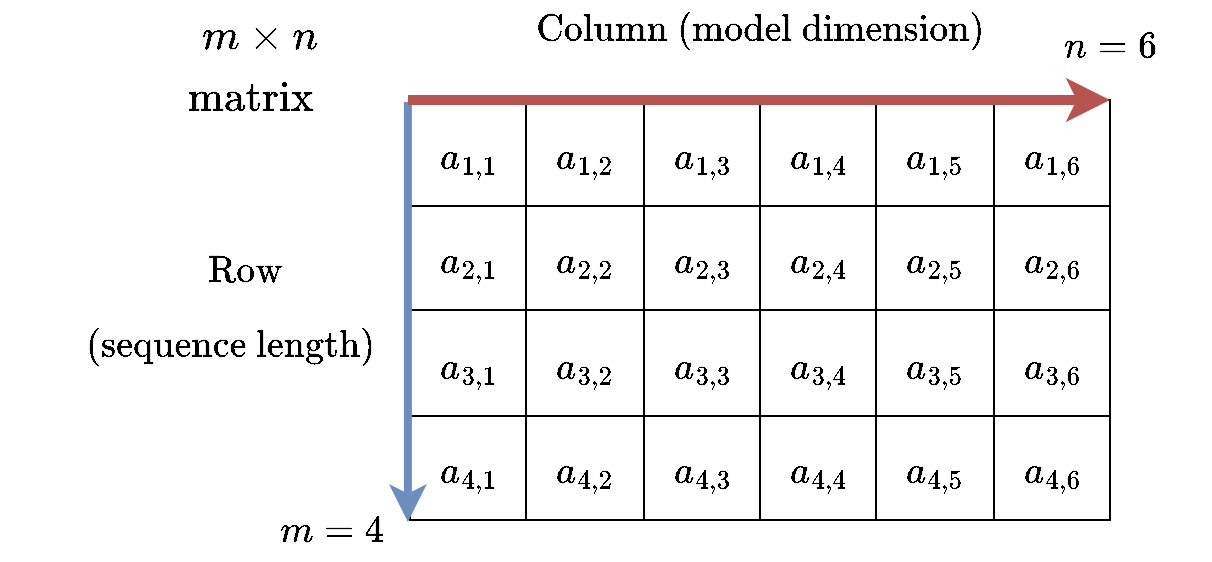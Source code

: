<mxfile version="24.4.0" type="github">
  <diagram name="Page-1" id="wGf5R7sx8XBUqBo0aK0b">
    <mxGraphModel dx="1509" dy="756" grid="1" gridSize="10" guides="1" tooltips="1" connect="1" arrows="1" fold="1" page="1" pageScale="1" pageWidth="850" pageHeight="1100" math="1" shadow="0">
      <root>
        <mxCell id="0" />
        <mxCell id="1" parent="0" />
        <mxCell id="F3wyyiee0PLoBlBI_Hny-25" value="" style="shape=table;startSize=0;container=1;collapsible=0;childLayout=tableLayout;rounded=1;fontSize=16;" parent="1" vertex="1">
          <mxGeometry x="270" y="440" width="350" height="210" as="geometry" />
        </mxCell>
        <mxCell id="F3wyyiee0PLoBlBI_Hny-26" value="" style="shape=tableRow;horizontal=0;startSize=0;swimlaneHead=0;swimlaneBody=0;strokeColor=inherit;top=0;left=0;bottom=0;right=0;collapsible=0;dropTarget=0;fillColor=none;points=[[0,0.5],[1,0.5]];portConstraint=eastwest;fontSize=17;" parent="F3wyyiee0PLoBlBI_Hny-25" vertex="1">
          <mxGeometry width="350" height="53" as="geometry" />
        </mxCell>
        <mxCell id="F3wyyiee0PLoBlBI_Hny-27" value="$$a_{1,1}$$" style="shape=partialRectangle;html=1;whiteSpace=wrap;connectable=0;strokeColor=inherit;overflow=hidden;fillColor=none;top=0;left=0;bottom=0;right=0;pointerEvents=1;fontSize=16;" parent="F3wyyiee0PLoBlBI_Hny-26" vertex="1">
          <mxGeometry width="58" height="53" as="geometry">
            <mxRectangle width="58" height="53" as="alternateBounds" />
          </mxGeometry>
        </mxCell>
        <mxCell id="F3wyyiee0PLoBlBI_Hny-28" value="$$a_{1,2}$$" style="shape=partialRectangle;html=1;whiteSpace=wrap;connectable=0;strokeColor=inherit;overflow=hidden;fillColor=none;top=0;left=0;bottom=0;right=0;pointerEvents=1;fontSize=16;" parent="F3wyyiee0PLoBlBI_Hny-26" vertex="1">
          <mxGeometry x="58" width="59" height="53" as="geometry">
            <mxRectangle width="59" height="53" as="alternateBounds" />
          </mxGeometry>
        </mxCell>
        <mxCell id="F3wyyiee0PLoBlBI_Hny-29" value="$$a_{1,3}$$" style="shape=partialRectangle;html=1;whiteSpace=wrap;connectable=0;strokeColor=inherit;overflow=hidden;fillColor=none;top=0;left=0;bottom=0;right=0;pointerEvents=1;fontSize=16;" parent="F3wyyiee0PLoBlBI_Hny-26" vertex="1">
          <mxGeometry x="117" width="58" height="53" as="geometry">
            <mxRectangle width="58" height="53" as="alternateBounds" />
          </mxGeometry>
        </mxCell>
        <mxCell id="F3wyyiee0PLoBlBI_Hny-30" value="$$a_{1,4}$$" style="shape=partialRectangle;html=1;whiteSpace=wrap;connectable=0;strokeColor=inherit;overflow=hidden;fillColor=none;top=0;left=0;bottom=0;right=0;pointerEvents=1;fontSize=16;" parent="F3wyyiee0PLoBlBI_Hny-26" vertex="1">
          <mxGeometry x="175" width="58" height="53" as="geometry">
            <mxRectangle width="58" height="53" as="alternateBounds" />
          </mxGeometry>
        </mxCell>
        <mxCell id="F3wyyiee0PLoBlBI_Hny-31" value="$$a_{1,5}$$" style="shape=partialRectangle;html=1;whiteSpace=wrap;connectable=0;strokeColor=inherit;overflow=hidden;fillColor=none;top=0;left=0;bottom=0;right=0;pointerEvents=1;fontSize=16;" parent="F3wyyiee0PLoBlBI_Hny-26" vertex="1">
          <mxGeometry x="233" width="59" height="53" as="geometry">
            <mxRectangle width="59" height="53" as="alternateBounds" />
          </mxGeometry>
        </mxCell>
        <mxCell id="F3wyyiee0PLoBlBI_Hny-32" value="$$a_{1,6}$$" style="shape=partialRectangle;html=1;whiteSpace=wrap;connectable=0;strokeColor=inherit;overflow=hidden;fillColor=none;top=0;left=0;bottom=0;right=0;pointerEvents=1;fontSize=16;" parent="F3wyyiee0PLoBlBI_Hny-26" vertex="1">
          <mxGeometry x="292" width="58" height="53" as="geometry">
            <mxRectangle width="58" height="53" as="alternateBounds" />
          </mxGeometry>
        </mxCell>
        <mxCell id="F3wyyiee0PLoBlBI_Hny-33" value="" style="shape=tableRow;horizontal=0;startSize=0;swimlaneHead=0;swimlaneBody=0;strokeColor=inherit;top=0;left=0;bottom=0;right=0;collapsible=0;dropTarget=0;fillColor=none;points=[[0,0.5],[1,0.5]];portConstraint=eastwest;" parent="F3wyyiee0PLoBlBI_Hny-25" vertex="1">
          <mxGeometry y="53" width="350" height="52" as="geometry" />
        </mxCell>
        <mxCell id="F3wyyiee0PLoBlBI_Hny-34" value="$$a_{2,1}$$" style="shape=partialRectangle;html=1;whiteSpace=wrap;connectable=0;strokeColor=inherit;overflow=hidden;fillColor=none;top=0;left=0;bottom=0;right=0;pointerEvents=1;fontSize=16;" parent="F3wyyiee0PLoBlBI_Hny-33" vertex="1">
          <mxGeometry width="58" height="52" as="geometry">
            <mxRectangle width="58" height="52" as="alternateBounds" />
          </mxGeometry>
        </mxCell>
        <mxCell id="F3wyyiee0PLoBlBI_Hny-35" value="$$a_{2,2}$$" style="shape=partialRectangle;html=1;whiteSpace=wrap;connectable=0;strokeColor=inherit;overflow=hidden;fillColor=none;top=0;left=0;bottom=0;right=0;pointerEvents=1;fontSize=16;" parent="F3wyyiee0PLoBlBI_Hny-33" vertex="1">
          <mxGeometry x="58" width="59" height="52" as="geometry">
            <mxRectangle width="59" height="52" as="alternateBounds" />
          </mxGeometry>
        </mxCell>
        <mxCell id="F3wyyiee0PLoBlBI_Hny-36" value="$$a_{2,3}$$" style="shape=partialRectangle;html=1;whiteSpace=wrap;connectable=0;strokeColor=inherit;overflow=hidden;fillColor=none;top=0;left=0;bottom=0;right=0;pointerEvents=1;fontSize=16;" parent="F3wyyiee0PLoBlBI_Hny-33" vertex="1">
          <mxGeometry x="117" width="58" height="52" as="geometry">
            <mxRectangle width="58" height="52" as="alternateBounds" />
          </mxGeometry>
        </mxCell>
        <mxCell id="F3wyyiee0PLoBlBI_Hny-37" value="$$a_{2,4}$$" style="shape=partialRectangle;html=1;whiteSpace=wrap;connectable=0;strokeColor=inherit;overflow=hidden;fillColor=none;top=0;left=0;bottom=0;right=0;pointerEvents=1;fontSize=16;" parent="F3wyyiee0PLoBlBI_Hny-33" vertex="1">
          <mxGeometry x="175" width="58" height="52" as="geometry">
            <mxRectangle width="58" height="52" as="alternateBounds" />
          </mxGeometry>
        </mxCell>
        <mxCell id="F3wyyiee0PLoBlBI_Hny-38" value="$$a_{2,5}$$" style="shape=partialRectangle;html=1;whiteSpace=wrap;connectable=0;strokeColor=inherit;overflow=hidden;fillColor=none;top=0;left=0;bottom=0;right=0;pointerEvents=1;fontSize=16;" parent="F3wyyiee0PLoBlBI_Hny-33" vertex="1">
          <mxGeometry x="233" width="59" height="52" as="geometry">
            <mxRectangle width="59" height="52" as="alternateBounds" />
          </mxGeometry>
        </mxCell>
        <mxCell id="F3wyyiee0PLoBlBI_Hny-39" value="$$a_{2,6}$$" style="shape=partialRectangle;html=1;whiteSpace=wrap;connectable=0;strokeColor=inherit;overflow=hidden;fillColor=none;top=0;left=0;bottom=0;right=0;pointerEvents=1;fontSize=16;" parent="F3wyyiee0PLoBlBI_Hny-33" vertex="1">
          <mxGeometry x="292" width="58" height="52" as="geometry">
            <mxRectangle width="58" height="52" as="alternateBounds" />
          </mxGeometry>
        </mxCell>
        <mxCell id="F3wyyiee0PLoBlBI_Hny-40" value="" style="shape=tableRow;horizontal=0;startSize=0;swimlaneHead=0;swimlaneBody=0;strokeColor=inherit;top=0;left=0;bottom=0;right=0;collapsible=0;dropTarget=0;fillColor=none;points=[[0,0.5],[1,0.5]];portConstraint=eastwest;" parent="F3wyyiee0PLoBlBI_Hny-25" vertex="1">
          <mxGeometry y="105" width="350" height="53" as="geometry" />
        </mxCell>
        <mxCell id="F3wyyiee0PLoBlBI_Hny-41" value="$$a_{3,1}$$" style="shape=partialRectangle;html=1;whiteSpace=wrap;connectable=0;strokeColor=inherit;overflow=hidden;fillColor=none;top=0;left=0;bottom=0;right=0;pointerEvents=1;fontSize=16;" parent="F3wyyiee0PLoBlBI_Hny-40" vertex="1">
          <mxGeometry width="58" height="53" as="geometry">
            <mxRectangle width="58" height="53" as="alternateBounds" />
          </mxGeometry>
        </mxCell>
        <mxCell id="F3wyyiee0PLoBlBI_Hny-42" value="$$a_{3,2}$$" style="shape=partialRectangle;html=1;whiteSpace=wrap;connectable=0;strokeColor=inherit;overflow=hidden;fillColor=none;top=0;left=0;bottom=0;right=0;pointerEvents=1;fontSize=16;" parent="F3wyyiee0PLoBlBI_Hny-40" vertex="1">
          <mxGeometry x="58" width="59" height="53" as="geometry">
            <mxRectangle width="59" height="53" as="alternateBounds" />
          </mxGeometry>
        </mxCell>
        <mxCell id="F3wyyiee0PLoBlBI_Hny-43" value="$$a_{3,3}$$" style="shape=partialRectangle;html=1;whiteSpace=wrap;connectable=0;strokeColor=inherit;overflow=hidden;fillColor=none;top=0;left=0;bottom=0;right=0;pointerEvents=1;fontSize=16;" parent="F3wyyiee0PLoBlBI_Hny-40" vertex="1">
          <mxGeometry x="117" width="58" height="53" as="geometry">
            <mxRectangle width="58" height="53" as="alternateBounds" />
          </mxGeometry>
        </mxCell>
        <mxCell id="F3wyyiee0PLoBlBI_Hny-44" value="$$a_{3,4}$$" style="shape=partialRectangle;html=1;whiteSpace=wrap;connectable=0;strokeColor=inherit;overflow=hidden;fillColor=none;top=0;left=0;bottom=0;right=0;pointerEvents=1;fontSize=16;" parent="F3wyyiee0PLoBlBI_Hny-40" vertex="1">
          <mxGeometry x="175" width="58" height="53" as="geometry">
            <mxRectangle width="58" height="53" as="alternateBounds" />
          </mxGeometry>
        </mxCell>
        <mxCell id="F3wyyiee0PLoBlBI_Hny-45" value="$$a_{3,5}$$" style="shape=partialRectangle;html=1;whiteSpace=wrap;connectable=0;strokeColor=inherit;overflow=hidden;fillColor=none;top=0;left=0;bottom=0;right=0;pointerEvents=1;fontSize=16;" parent="F3wyyiee0PLoBlBI_Hny-40" vertex="1">
          <mxGeometry x="233" width="59" height="53" as="geometry">
            <mxRectangle width="59" height="53" as="alternateBounds" />
          </mxGeometry>
        </mxCell>
        <mxCell id="F3wyyiee0PLoBlBI_Hny-46" value="$$a_{3,6}$$" style="shape=partialRectangle;html=1;whiteSpace=wrap;connectable=0;strokeColor=inherit;overflow=hidden;fillColor=none;top=0;left=0;bottom=0;right=0;pointerEvents=1;fontSize=16;" parent="F3wyyiee0PLoBlBI_Hny-40" vertex="1">
          <mxGeometry x="292" width="58" height="53" as="geometry">
            <mxRectangle width="58" height="53" as="alternateBounds" />
          </mxGeometry>
        </mxCell>
        <mxCell id="F3wyyiee0PLoBlBI_Hny-47" value="" style="shape=tableRow;horizontal=0;startSize=0;swimlaneHead=0;swimlaneBody=0;strokeColor=inherit;top=0;left=0;bottom=0;right=0;collapsible=0;dropTarget=0;fillColor=none;points=[[0,0.5],[1,0.5]];portConstraint=eastwest;" parent="F3wyyiee0PLoBlBI_Hny-25" vertex="1">
          <mxGeometry y="158" width="350" height="52" as="geometry" />
        </mxCell>
        <mxCell id="F3wyyiee0PLoBlBI_Hny-48" value="$$a_{4,1}$$" style="shape=partialRectangle;html=1;whiteSpace=wrap;connectable=0;strokeColor=inherit;overflow=hidden;fillColor=none;top=0;left=0;bottom=0;right=0;pointerEvents=1;fontSize=16;" parent="F3wyyiee0PLoBlBI_Hny-47" vertex="1">
          <mxGeometry width="58" height="52" as="geometry">
            <mxRectangle width="58" height="52" as="alternateBounds" />
          </mxGeometry>
        </mxCell>
        <mxCell id="F3wyyiee0PLoBlBI_Hny-49" value="$$a_{4,2}$$" style="shape=partialRectangle;html=1;whiteSpace=wrap;connectable=0;strokeColor=inherit;overflow=hidden;fillColor=none;top=0;left=0;bottom=0;right=0;pointerEvents=1;fontSize=16;" parent="F3wyyiee0PLoBlBI_Hny-47" vertex="1">
          <mxGeometry x="58" width="59" height="52" as="geometry">
            <mxRectangle width="59" height="52" as="alternateBounds" />
          </mxGeometry>
        </mxCell>
        <mxCell id="F3wyyiee0PLoBlBI_Hny-50" value="$$a_{4,3}$$" style="shape=partialRectangle;html=1;whiteSpace=wrap;connectable=0;strokeColor=inherit;overflow=hidden;fillColor=none;top=0;left=0;bottom=0;right=0;pointerEvents=1;fontSize=16;" parent="F3wyyiee0PLoBlBI_Hny-47" vertex="1">
          <mxGeometry x="117" width="58" height="52" as="geometry">
            <mxRectangle width="58" height="52" as="alternateBounds" />
          </mxGeometry>
        </mxCell>
        <mxCell id="F3wyyiee0PLoBlBI_Hny-51" value="$$a_{4,4}$$" style="shape=partialRectangle;html=1;whiteSpace=wrap;connectable=0;strokeColor=inherit;overflow=hidden;fillColor=none;top=0;left=0;bottom=0;right=0;pointerEvents=1;fontSize=16;" parent="F3wyyiee0PLoBlBI_Hny-47" vertex="1">
          <mxGeometry x="175" width="58" height="52" as="geometry">
            <mxRectangle width="58" height="52" as="alternateBounds" />
          </mxGeometry>
        </mxCell>
        <mxCell id="F3wyyiee0PLoBlBI_Hny-52" value="$$a_{4,5}$$" style="shape=partialRectangle;html=1;whiteSpace=wrap;connectable=0;strokeColor=inherit;overflow=hidden;fillColor=none;top=0;left=0;bottom=0;right=0;pointerEvents=1;fontSize=16;" parent="F3wyyiee0PLoBlBI_Hny-47" vertex="1">
          <mxGeometry x="233" width="59" height="52" as="geometry">
            <mxRectangle width="59" height="52" as="alternateBounds" />
          </mxGeometry>
        </mxCell>
        <mxCell id="F3wyyiee0PLoBlBI_Hny-53" value="$$a_{4,6}$$" style="shape=partialRectangle;html=1;whiteSpace=wrap;connectable=0;strokeColor=inherit;overflow=hidden;fillColor=none;top=0;left=0;bottom=0;right=0;pointerEvents=1;fontSize=16;" parent="F3wyyiee0PLoBlBI_Hny-47" vertex="1">
          <mxGeometry x="292" width="58" height="52" as="geometry">
            <mxRectangle width="58" height="52" as="alternateBounds" />
          </mxGeometry>
        </mxCell>
        <mxCell id="1sqNqoG4s8r2B1xqitDS-2" value="" style="endArrow=classic;html=1;rounded=0;exitX=-0.003;exitY=0.019;exitDx=0;exitDy=0;exitPerimeter=0;entryX=-0.003;entryY=1.019;entryDx=0;entryDy=0;entryPerimeter=0;fillColor=#dae8fc;strokeColor=#6c8ebf;strokeWidth=4;" edge="1" parent="F3wyyiee0PLoBlBI_Hny-25" source="F3wyyiee0PLoBlBI_Hny-26" target="F3wyyiee0PLoBlBI_Hny-47">
          <mxGeometry width="50" height="50" relative="1" as="geometry">
            <mxPoint x="10" y="70" as="sourcePoint" />
            <mxPoint x="60" y="20" as="targetPoint" />
          </mxGeometry>
        </mxCell>
        <mxCell id="1sqNqoG4s8r2B1xqitDS-3" value="" style="endArrow=classic;html=1;rounded=0;strokeWidth=5;fillColor=#f8cecc;strokeColor=#b85450;" edge="1" parent="F3wyyiee0PLoBlBI_Hny-25">
          <mxGeometry width="50" height="50" relative="1" as="geometry">
            <mxPoint x="-1" as="sourcePoint" />
            <mxPoint x="350" as="targetPoint" />
          </mxGeometry>
        </mxCell>
        <mxCell id="1sqNqoG4s8r2B1xqitDS-4" value="$$\text{Column (model dimension)} $$" style="text;html=1;align=center;verticalAlign=middle;resizable=0;points=[];autosize=1;strokeColor=none;fillColor=none;fontSize=16;" vertex="1" parent="1">
          <mxGeometry x="300" y="390" width="290" height="30" as="geometry" />
        </mxCell>
        <mxCell id="1sqNqoG4s8r2B1xqitDS-6" value="$$\text{Row }$$" style="text;html=1;align=center;verticalAlign=middle;resizable=0;points=[];autosize=1;strokeColor=none;fillColor=none;fontSize=16;" vertex="1" parent="1">
          <mxGeometry x="120" y="510" width="140" height="30" as="geometry" />
        </mxCell>
        <mxCell id="1sqNqoG4s8r2B1xqitDS-7" value="$$m = 4$$" style="text;html=1;align=center;verticalAlign=middle;resizable=0;points=[];autosize=1;strokeColor=none;fillColor=none;fontSize=16;" vertex="1" parent="1">
          <mxGeometry x="180" y="640" width="100" height="30" as="geometry" />
        </mxCell>
        <mxCell id="1sqNqoG4s8r2B1xqitDS-8" value="$$n = 6$$" style="text;html=1;align=center;verticalAlign=middle;resizable=0;points=[];autosize=1;strokeColor=none;fillColor=none;fontSize=16;" vertex="1" parent="1">
          <mxGeometry x="570" y="398" width="100" height="30" as="geometry" />
        </mxCell>
        <mxCell id="1sqNqoG4s8r2B1xqitDS-9" value="&lt;div&gt;$$m \times n $$ &lt;br&gt;&lt;/div&gt;" style="text;html=1;align=center;verticalAlign=middle;resizable=0;points=[];autosize=1;strokeColor=none;fillColor=none;fontSize=18;" vertex="1" parent="1">
          <mxGeometry x="120" y="400" width="150" height="40" as="geometry" />
        </mxCell>
        <mxCell id="1sqNqoG4s8r2B1xqitDS-11" value="$$\text{matrix}$$" style="text;html=1;align=center;verticalAlign=middle;resizable=0;points=[];autosize=1;strokeColor=none;fillColor=none;fontSize=18;" vertex="1" parent="1">
          <mxGeometry x="110" y="420" width="160" height="40" as="geometry" />
        </mxCell>
        <mxCell id="1sqNqoG4s8r2B1xqitDS-12" value="&lt;div style=&quot;font-size: 16px;&quot;&gt;$$\text{(sequence length)}$$&lt;/div&gt;" style="text;html=1;align=center;verticalAlign=middle;resizable=0;points=[];autosize=1;strokeColor=none;fillColor=none;fontSize=16;" vertex="1" parent="1">
          <mxGeometry x="65" y="548" width="230" height="30" as="geometry" />
        </mxCell>
      </root>
    </mxGraphModel>
  </diagram>
</mxfile>

